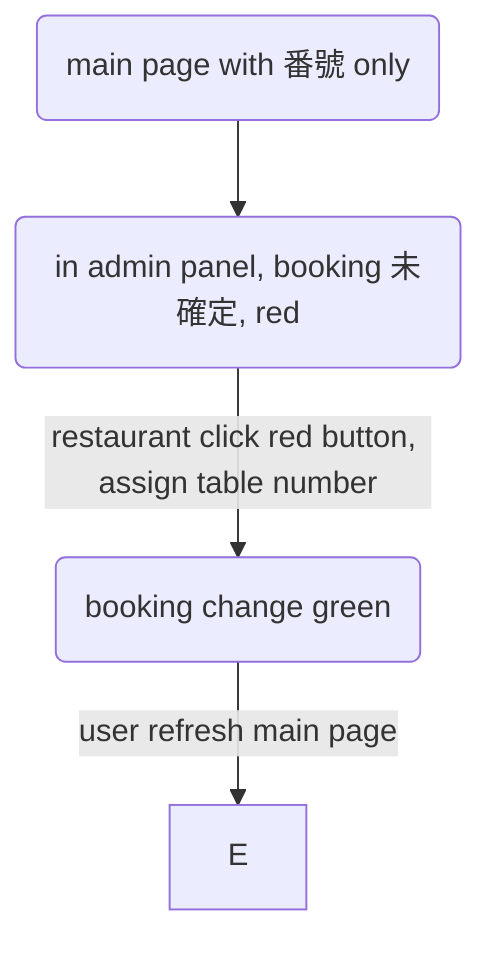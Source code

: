 %% ユーザー流れ - 3 (メユー閲覧)

graph TD
  A1(main page with 番號 only) --> B(in admin panel, booking 未確定, red)
  B-->|restaurant click red button, assign table number|D(booking change green)
  D-->|user refresh main page|E